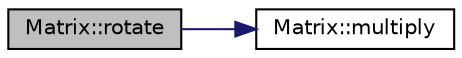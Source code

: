 digraph "Matrix::rotate"
{
 // INTERACTIVE_SVG=YES
  edge [fontname="Helvetica",fontsize="10",labelfontname="Helvetica",labelfontsize="10"];
  node [fontname="Helvetica",fontsize="10",shape=record];
  rankdir="LR";
  Node1 [label="Matrix::rotate",height=0.2,width=0.4,color="black", fillcolor="grey75", style="filled" fontcolor="black"];
  Node1 -> Node2 [color="midnightblue",fontsize="10",style="solid",fontname="Helvetica"];
  Node2 [label="Matrix::multiply",height=0.2,width=0.4,color="black", fillcolor="white", style="filled",URL="$class_matrix.html#a0b21af02cbe86d3a7c9a8afa40ee9e00",tooltip="Multiplies two matrices. "];
}
